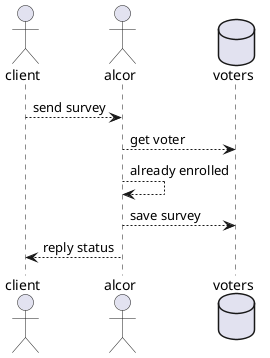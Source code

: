 @startuml survey-seq

actor client
actor alcor
database voters

client --> alcor: send survey
alcor --> voters: get voter
alcor --> alcor: already enrolled
alcor --> voters: save survey
alcor --> client: reply status

@enduml